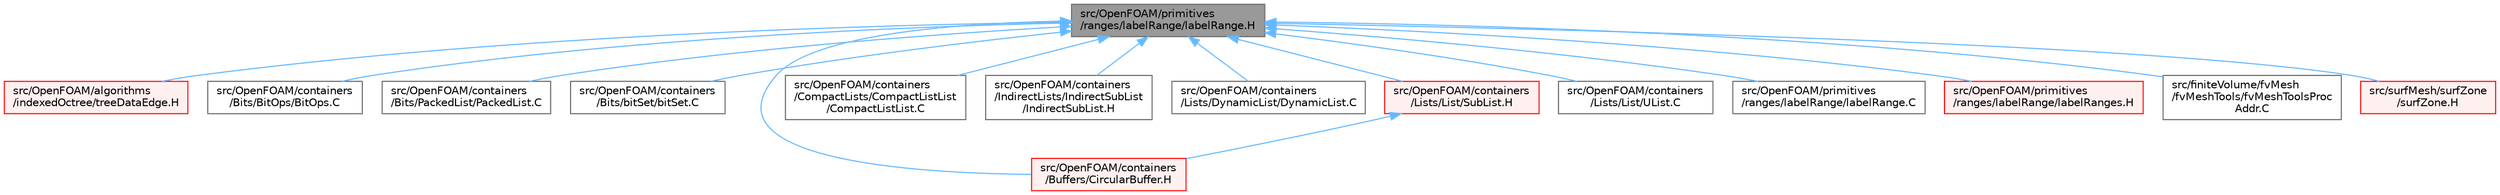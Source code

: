 digraph "src/OpenFOAM/primitives/ranges/labelRange/labelRange.H"
{
 // LATEX_PDF_SIZE
  bgcolor="transparent";
  edge [fontname=Helvetica,fontsize=10,labelfontname=Helvetica,labelfontsize=10];
  node [fontname=Helvetica,fontsize=10,shape=box,height=0.2,width=0.4];
  Node1 [id="Node000001",label="src/OpenFOAM/primitives\l/ranges/labelRange/labelRange.H",height=0.2,width=0.4,color="gray40", fillcolor="grey60", style="filled", fontcolor="black",tooltip=" "];
  Node1 -> Node2 [id="edge1_Node000001_Node000002",dir="back",color="steelblue1",style="solid",tooltip=" "];
  Node2 [id="Node000002",label="src/OpenFOAM/algorithms\l/indexedOctree/treeDataEdge.H",height=0.2,width=0.4,color="red", fillcolor="#FFF0F0", style="filled",URL="$treeDataEdge_8H.html",tooltip=" "];
  Node1 -> Node91 [id="edge2_Node000001_Node000091",dir="back",color="steelblue1",style="solid",tooltip=" "];
  Node91 [id="Node000091",label="src/OpenFOAM/containers\l/Bits/BitOps/BitOps.C",height=0.2,width=0.4,color="grey40", fillcolor="white", style="filled",URL="$BitOps_8C.html",tooltip=" "];
  Node1 -> Node92 [id="edge3_Node000001_Node000092",dir="back",color="steelblue1",style="solid",tooltip=" "];
  Node92 [id="Node000092",label="src/OpenFOAM/containers\l/Bits/PackedList/PackedList.C",height=0.2,width=0.4,color="grey40", fillcolor="white", style="filled",URL="$PackedList_8C.html",tooltip=" "];
  Node1 -> Node93 [id="edge4_Node000001_Node000093",dir="back",color="steelblue1",style="solid",tooltip=" "];
  Node93 [id="Node000093",label="src/OpenFOAM/containers\l/Bits/bitSet/bitSet.C",height=0.2,width=0.4,color="grey40", fillcolor="white", style="filled",URL="$bitSet_8C.html",tooltip=" "];
  Node1 -> Node94 [id="edge5_Node000001_Node000094",dir="back",color="steelblue1",style="solid",tooltip=" "];
  Node94 [id="Node000094",label="src/OpenFOAM/containers\l/Buffers/CircularBuffer.H",height=0.2,width=0.4,color="red", fillcolor="#FFF0F0", style="filled",URL="$CircularBuffer_8H.html",tooltip=" "];
  Node1 -> Node101 [id="edge6_Node000001_Node000101",dir="back",color="steelblue1",style="solid",tooltip=" "];
  Node101 [id="Node000101",label="src/OpenFOAM/containers\l/CompactLists/CompactListList\l/CompactListList.C",height=0.2,width=0.4,color="grey40", fillcolor="white", style="filled",URL="$CompactListList_8C.html",tooltip=" "];
  Node1 -> Node102 [id="edge7_Node000001_Node000102",dir="back",color="steelblue1",style="solid",tooltip=" "];
  Node102 [id="Node000102",label="src/OpenFOAM/containers\l/IndirectLists/IndirectSubList\l/IndirectSubList.H",height=0.2,width=0.4,color="grey40", fillcolor="white", style="filled",URL="$IndirectSubList_8H.html",tooltip=" "];
  Node1 -> Node103 [id="edge8_Node000001_Node000103",dir="back",color="steelblue1",style="solid",tooltip=" "];
  Node103 [id="Node000103",label="src/OpenFOAM/containers\l/Lists/DynamicList/DynamicList.C",height=0.2,width=0.4,color="grey40", fillcolor="white", style="filled",URL="$DynamicList_8C.html",tooltip=" "];
  Node1 -> Node104 [id="edge9_Node000001_Node000104",dir="back",color="steelblue1",style="solid",tooltip=" "];
  Node104 [id="Node000104",label="src/OpenFOAM/containers\l/Lists/List/SubList.H",height=0.2,width=0.4,color="red", fillcolor="#FFF0F0", style="filled",URL="$SubList_8H.html",tooltip=" "];
  Node104 -> Node94 [id="edge10_Node000104_Node000094",dir="back",color="steelblue1",style="solid",tooltip=" "];
  Node1 -> Node8019 [id="edge11_Node000001_Node008019",dir="back",color="steelblue1",style="solid",tooltip=" "];
  Node8019 [id="Node008019",label="src/OpenFOAM/containers\l/Lists/List/UList.C",height=0.2,width=0.4,color="grey40", fillcolor="white", style="filled",URL="$UList_8C.html",tooltip=" "];
  Node1 -> Node8020 [id="edge12_Node000001_Node008020",dir="back",color="steelblue1",style="solid",tooltip=" "];
  Node8020 [id="Node008020",label="src/OpenFOAM/primitives\l/ranges/labelRange/labelRange.C",height=0.2,width=0.4,color="grey40", fillcolor="white", style="filled",URL="$labelRange_8C.html",tooltip=" "];
  Node1 -> Node8021 [id="edge13_Node000001_Node008021",dir="back",color="steelblue1",style="solid",tooltip=" "];
  Node8021 [id="Node008021",label="src/OpenFOAM/primitives\l/ranges/labelRange/labelRanges.H",height=0.2,width=0.4,color="red", fillcolor="#FFF0F0", style="filled",URL="$labelRanges_8H.html",tooltip=" "];
  Node1 -> Node3810 [id="edge14_Node000001_Node003810",dir="back",color="steelblue1",style="solid",tooltip=" "];
  Node3810 [id="Node003810",label="src/finiteVolume/fvMesh\l/fvMeshTools/fvMeshToolsProc\lAddr.C",height=0.2,width=0.4,color="grey40", fillcolor="white", style="filled",URL="$fvMeshToolsProcAddr_8C.html",tooltip=" "];
  Node1 -> Node7624 [id="edge15_Node000001_Node007624",dir="back",color="steelblue1",style="solid",tooltip=" "];
  Node7624 [id="Node007624",label="src/surfMesh/surfZone\l/surfZone.H",height=0.2,width=0.4,color="red", fillcolor="#FFF0F0", style="filled",URL="$surfZone_8H.html",tooltip=" "];
}
